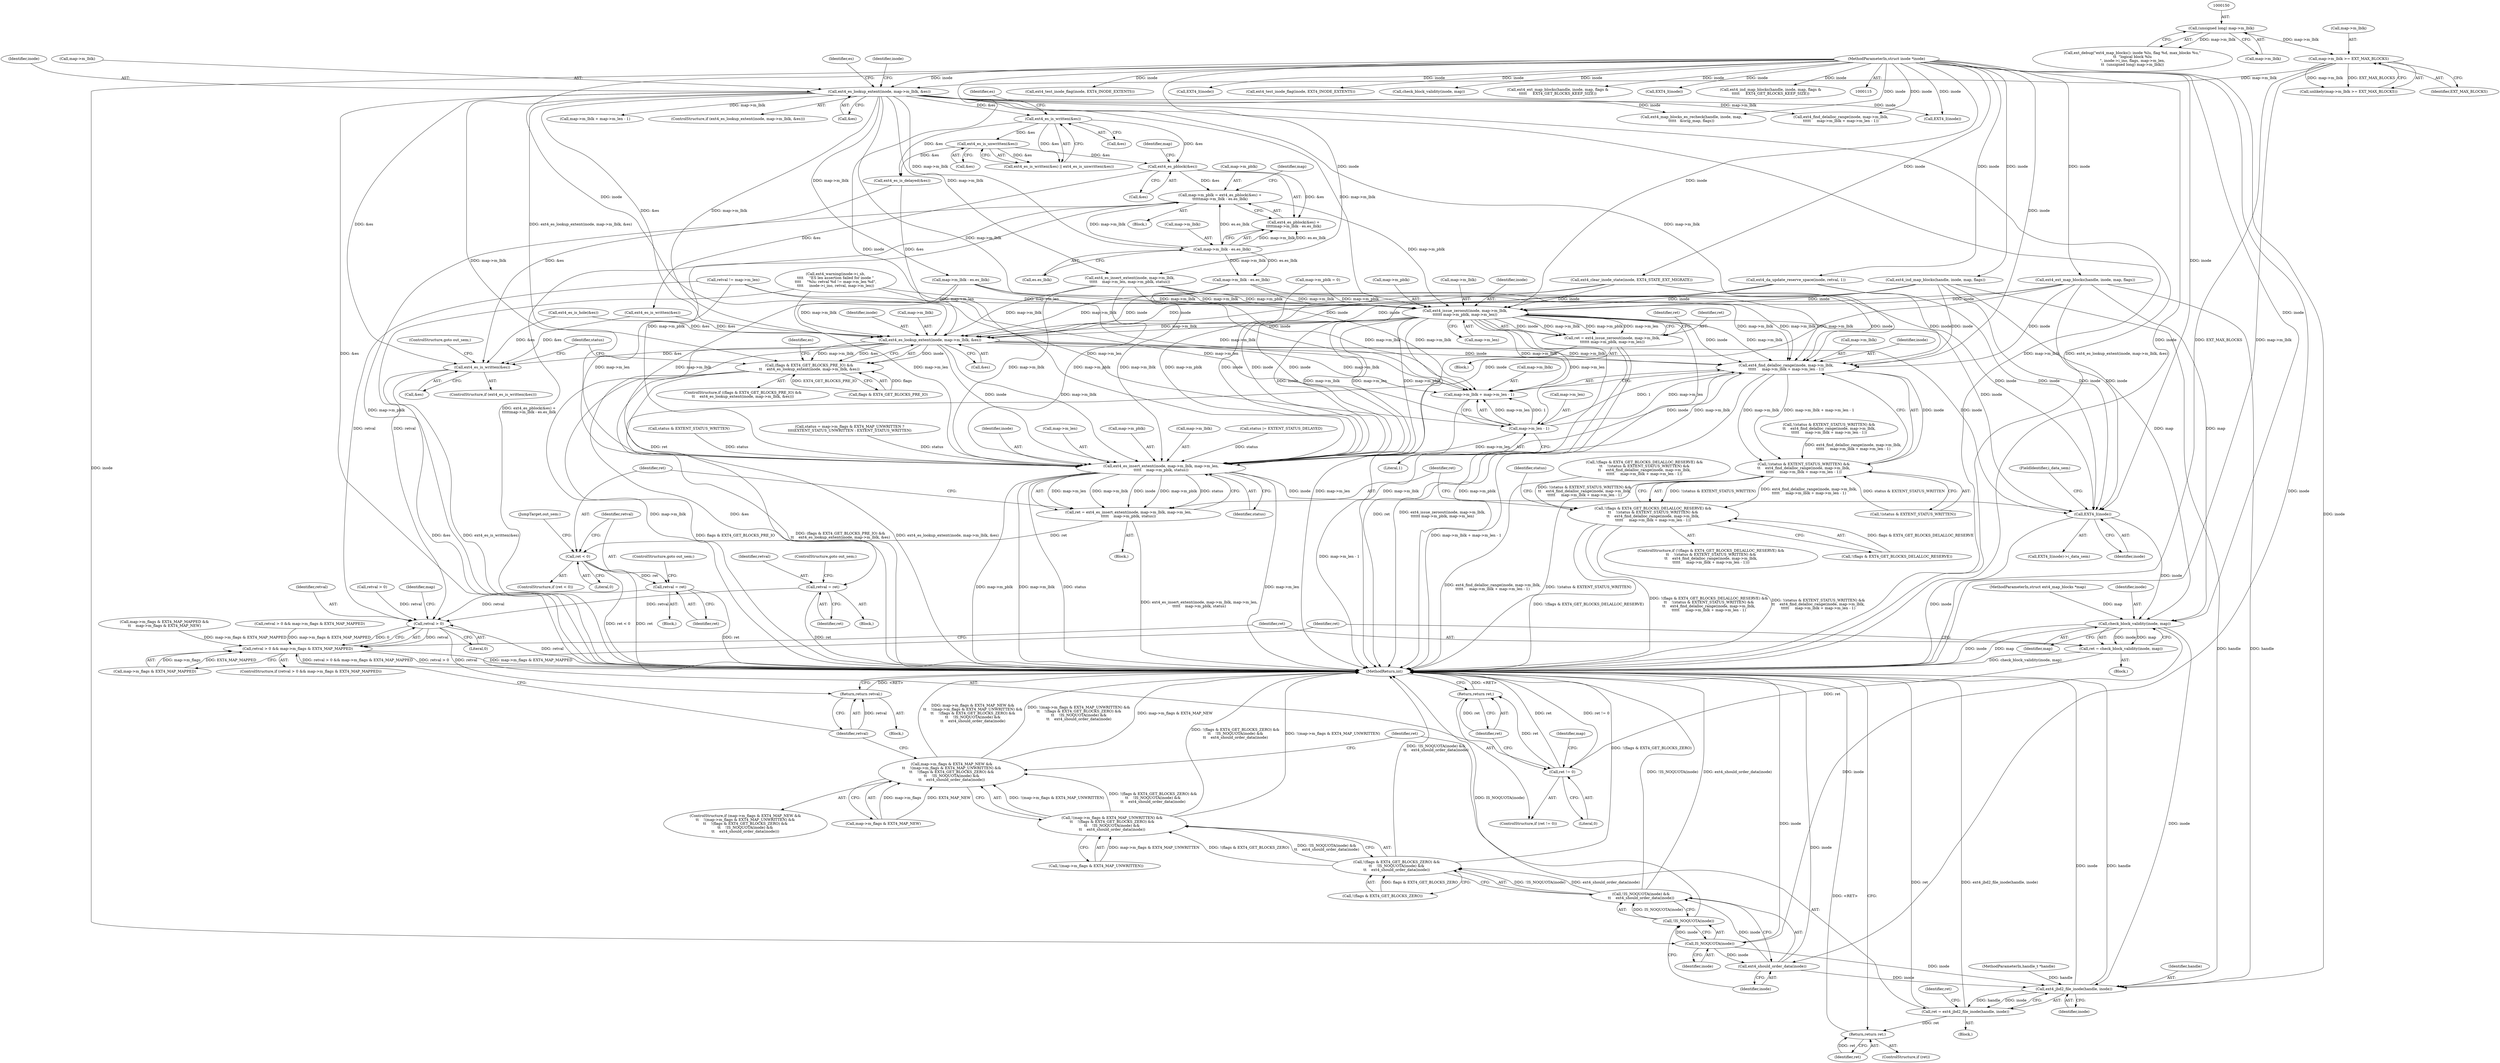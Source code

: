 digraph "0_linux_06bd3c36a733ac27962fea7d6f47168841376824@integer" {
"1000194" [label="(Call,map->m_pblk = ext4_es_pblock(&es) +\n\t\t\t\t\tmap->m_lblk - es.es_lblk)"];
"1000199" [label="(Call,ext4_es_pblock(&es))"];
"1000187" [label="(Call,ext4_es_is_written(&es))"];
"1000177" [label="(Call,ext4_es_lookup_extent(inode, map->m_lblk, &es))"];
"1000117" [label="(MethodParameterIn,struct inode *inode)"];
"1000168" [label="(Call,map->m_lblk >= EXT_MAX_BLOCKS)"];
"1000149" [label="(Call,(unsigned long) map->m_lblk)"];
"1000190" [label="(Call,ext4_es_is_unwritten(&es))"];
"1000202" [label="(Call,map->m_lblk - es.es_lblk)"];
"1000584" [label="(Call,ext4_issue_zeroout(inode, map->m_lblk,\n\t\t\t\t\t\t map->m_pblk, map->m_len))"];
"1000582" [label="(Call,ret = ext4_issue_zeroout(inode, map->m_lblk,\n\t\t\t\t\t\t map->m_pblk, map->m_len))"];
"1000598" [label="(Call,retval = ret)"];
"1000690" [label="(Call,retval > 0)"];
"1000689" [label="(Call,retval > 0 && map->m_flags & EXT4_MAP_MAPPED)"];
"1000745" [label="(Return,return retval;)"];
"1000607" [label="(Call,ext4_es_lookup_extent(inode, map->m_lblk, &es))"];
"1000603" [label="(Call,(flags & EXT4_GET_BLOCKS_PRE_IO) &&\n\t\t    ext4_es_lookup_extent(inode, map->m_lblk, &es))"];
"1000616" [label="(Call,ext4_es_is_written(&es))"];
"1000641" [label="(Call,ext4_find_delalloc_range(inode, map->m_lblk,\n\t\t\t\t\t     map->m_lblk + map->m_len - 1))"];
"1000636" [label="(Call,!(status & EXTENT_STATUS_WRITTEN) &&\n\t\t    ext4_find_delalloc_range(inode, map->m_lblk,\n\t\t\t\t\t     map->m_lblk + map->m_len - 1))"];
"1000631" [label="(Call,!(flags & EXT4_GET_BLOCKS_DELALLOC_RESERVE) &&\n\t\t    !(status & EXTENT_STATUS_WRITTEN) &&\n\t\t    ext4_find_delalloc_range(inode, map->m_lblk,\n\t\t\t\t\t     map->m_lblk + map->m_len - 1))"];
"1000660" [label="(Call,ext4_es_insert_extent(inode, map->m_lblk, map->m_len,\n\t\t\t\t\t    map->m_pblk, status))"];
"1000658" [label="(Call,ret = ext4_es_insert_extent(inode, map->m_lblk, map->m_len,\n\t\t\t\t\t    map->m_pblk, status))"];
"1000673" [label="(Call,ret < 0)"];
"1000677" [label="(Call,retval = ret)"];
"1000685" [label="(Call,EXT4_I(inode))"];
"1000701" [label="(Call,check_block_validity(inode, map))"];
"1000699" [label="(Call,ret = check_block_validity(inode, map))"];
"1000705" [label="(Call,ret != 0)"];
"1000708" [label="(Return,return ret;)"];
"1000731" [label="(Call,IS_NOQUOTA(inode))"];
"1000730" [label="(Call,!IS_NOQUOTA(inode))"];
"1000729" [label="(Call,!IS_NOQUOTA(inode) &&\n\t\t    ext4_should_order_data(inode))"];
"1000724" [label="(Call,!(flags & EXT4_GET_BLOCKS_ZERO) &&\n\t\t    !IS_NOQUOTA(inode) &&\n\t\t    ext4_should_order_data(inode))"];
"1000717" [label="(Call,!(map->m_flags & EXT4_MAP_UNWRITTEN) &&\n\t\t    !(flags & EXT4_GET_BLOCKS_ZERO) &&\n\t\t    !IS_NOQUOTA(inode) &&\n\t\t    ext4_should_order_data(inode))"];
"1000711" [label="(Call,map->m_flags & EXT4_MAP_NEW &&\n\t\t    !(map->m_flags & EXT4_MAP_UNWRITTEN) &&\n\t\t    !(flags & EXT4_GET_BLOCKS_ZERO) &&\n\t\t    !IS_NOQUOTA(inode) &&\n\t\t    ext4_should_order_data(inode))"];
"1000733" [label="(Call,ext4_should_order_data(inode))"];
"1000738" [label="(Call,ext4_jbd2_file_inode(handle, inode))"];
"1000736" [label="(Call,ret = ext4_jbd2_file_inode(handle, inode))"];
"1000743" [label="(Return,return ret;)"];
"1000646" [label="(Call,map->m_lblk + map->m_len - 1)"];
"1000650" [label="(Call,map->m_len - 1)"];
"1000204" [label="(Identifier,map)"];
"1000177" [label="(Call,ext4_es_lookup_extent(inode, map->m_lblk, &es))"];
"1000660" [label="(Call,ext4_es_insert_extent(inode, map->m_lblk, map->m_len,\n\t\t\t\t\t    map->m_pblk, status))"];
"1000491" [label="(Call,ext4_test_inode_flag(inode, EXT4_INODE_EXTENTS))"];
"1000668" [label="(Call,map->m_pblk)"];
"1000651" [label="(Call,map->m_len)"];
"1000597" [label="(Block,)"];
"1000600" [label="(Identifier,ret)"];
"1000745" [label="(Return,return retval;)"];
"1000463" [label="(Call,retval > 0 && map->m_flags & EXT4_MAP_MAPPED)"];
"1000118" [label="(MethodParameterIn,struct ext4_map_blocks *map)"];
"1000706" [label="(Identifier,ret)"];
"1000744" [label="(Identifier,ret)"];
"1000203" [label="(Call,map->m_lblk)"];
"1000406" [label="(Call,ext4_es_insert_extent(inode, map->m_lblk,\n\t\t\t\t\t    map->m_len, map->m_pblk, status))"];
"1000685" [label="(Call,EXT4_I(inode))"];
"1000693" [label="(Call,map->m_flags & EXT4_MAP_MAPPED)"];
"1000642" [label="(Identifier,inode)"];
"1000731" [label="(Call,IS_NOQUOTA(inode))"];
"1000630" [label="(ControlStructure,if (!(flags & EXT4_GET_BLOCKS_DELALLOC_RESERVE) &&\n\t\t    !(status & EXTENT_STATUS_WRITTEN) &&\n\t\t    ext4_find_delalloc_range(inode, map->m_lblk,\n\t\t\t\t\t     map->m_lblk + map->m_len - 1)))"];
"1000187" [label="(Call,ext4_es_is_written(&es))"];
"1000738" [label="(Call,ext4_jbd2_file_inode(handle, inode))"];
"1000604" [label="(Call,flags & EXT4_GET_BLOCKS_PRE_IO)"];
"1000704" [label="(ControlStructure,if (ret != 0))"];
"1000609" [label="(Call,map->m_lblk)"];
"1000689" [label="(Call,retval > 0 && map->m_flags & EXT4_MAP_MAPPED)"];
"1000615" [label="(ControlStructure,if (ext4_es_is_written(&es)))"];
"1000690" [label="(Call,retval > 0)"];
"1000739" [label="(Identifier,handle)"];
"1000710" [label="(ControlStructure,if (map->m_flags & EXT4_MAP_NEW &&\n\t\t    !(map->m_flags & EXT4_MAP_UNWRITTEN) &&\n\t\t    !(flags & EXT4_GET_BLOCKS_ZERO) &&\n\t\t    !IS_NOQUOTA(inode) &&\n\t\t    ext4_should_order_data(inode)))"];
"1000428" [label="(Call,EXT4_I(inode))"];
"1000675" [label="(Literal,0)"];
"1000676" [label="(Block,)"];
"1000747" [label="(MethodReturn,int)"];
"1000736" [label="(Call,ret = ext4_jbd2_file_inode(handle, inode))"];
"1000497" [label="(Call,ext4_ext_map_blocks(handle, inode, map, flags))"];
"1000691" [label="(Identifier,retval)"];
"1000225" [label="(Call,map->m_lblk - es.es_lblk)"];
"1000612" [label="(Call,&es)"];
"1000188" [label="(Call,&es)"];
"1000172" [label="(Identifier,EXT_MAX_BLOCKS)"];
"1000506" [label="(Call,ext4_ind_map_blocks(handle, inode, map, flags))"];
"1000179" [label="(Call,map->m_lblk)"];
"1000743" [label="(Return,return ret;)"];
"1000199" [label="(Call,ext4_es_pblock(&es))"];
"1000662" [label="(Call,map->m_lblk)"];
"1000700" [label="(Identifier,ret)"];
"1000570" [label="(Call,map->m_flags & EXT4_MAP_MAPPED &&\n\t\t    map->m_flags & EXT4_MAP_NEW)"];
"1000116" [label="(MethodParameterIn,handle_t *handle)"];
"1000258" [label="(Call,map->m_pblk = 0)"];
"1000596" [label="(Identifier,ret)"];
"1000299" [label="(Call,ext4_map_blocks_es_recheck(handle, inode, map,\n\t\t\t\t\t   &orig_map, flags))"];
"1000679" [label="(Identifier,ret)"];
"1000681" [label="(JumpTarget,out_sem:)"];
"1000194" [label="(Call,map->m_pblk = ext4_es_pblock(&es) +\n\t\t\t\t\tmap->m_lblk - es.es_lblk)"];
"1000732" [label="(Identifier,inode)"];
"1000734" [label="(Identifier,inode)"];
"1000541" [label="(Block,)"];
"1000740" [label="(Identifier,inode)"];
"1000678" [label="(Identifier,retval)"];
"1000671" [label="(Identifier,status)"];
"1000592" [label="(Call,map->m_len)"];
"1000168" [label="(Call,map->m_lblk >= EXT_MAX_BLOCKS)"];
"1000632" [label="(Call,!(flags & EXT4_GET_BLOCKS_DELALLOC_RESERVE))"];
"1000198" [label="(Call,ext4_es_pblock(&es) +\n\t\t\t\t\tmap->m_lblk - es.es_lblk)"];
"1000140" [label="(Call,ext_debug(\"ext4_map_blocks(): inode %lu, flag %d, max_blocks %u,\"\n\t\t  \"logical block %lu\n\", inode->i_ino, flags, map->m_len,\n\t\t  (unsigned long) map->m_lblk))"];
"1000191" [label="(Call,&es)"];
"1000677" [label="(Call,retval = ret)"];
"1000120" [label="(Block,)"];
"1000699" [label="(Call,ret = check_block_validity(inode, map))"];
"1000392" [label="(Call,map->m_lblk + map->m_len - 1)"];
"1000659" [label="(Identifier,ret)"];
"1000672" [label="(ControlStructure,if (ret < 0))"];
"1000117" [label="(MethodParameterIn,struct inode *inode)"];
"1000189" [label="(Identifier,es)"];
"1000692" [label="(Literal,0)"];
"1000382" [label="(Call,!(status & EXTENT_STATUS_WRITTEN) &&\n\t\t    ext4_find_delalloc_range(inode, map->m_lblk,\n\t\t\t\t\t     map->m_lblk + map->m_len - 1))"];
"1000387" [label="(Call,ext4_find_delalloc_range(inode, map->m_lblk,\n\t\t\t\t\t     map->m_lblk + map->m_len - 1))"];
"1000741" [label="(ControlStructure,if (ret))"];
"1000733" [label="(Call,ext4_should_order_data(inode))"];
"1000742" [label="(Identifier,ret)"];
"1000656" [label="(Identifier,status)"];
"1000586" [label="(Call,map->m_lblk)"];
"1000643" [label="(Call,map->m_lblk)"];
"1000582" [label="(Call,ret = ext4_issue_zeroout(inode, map->m_lblk,\n\t\t\t\t\t\t map->m_pblk, map->m_len))"];
"1000655" [label="(Call,status |= EXTENT_STATUS_DELAYED)"];
"1000151" [label="(Call,map->m_lblk)"];
"1000169" [label="(Call,map->m_lblk)"];
"1000705" [label="(Call,ret != 0)"];
"1000737" [label="(Identifier,ret)"];
"1000190" [label="(Call,ext4_es_is_unwritten(&es))"];
"1000718" [label="(Call,!(map->m_flags & EXT4_MAP_UNWRITTEN))"];
"1000254" [label="(Call,ext4_es_is_hole(&es))"];
"1000636" [label="(Call,!(status & EXTENT_STATUS_WRITTEN) &&\n\t\t    ext4_find_delalloc_range(inode, map->m_lblk,\n\t\t\t\t\t     map->m_lblk + map->m_len - 1))"];
"1000709" [label="(Identifier,ret)"];
"1000585" [label="(Identifier,inode)"];
"1000641" [label="(Call,ext4_find_delalloc_range(inode, map->m_lblk,\n\t\t\t\t\t     map->m_lblk + map->m_len - 1))"];
"1000200" [label="(Call,&es)"];
"1000186" [label="(Call,ext4_es_is_written(&es) || ext4_es_is_unwritten(&es))"];
"1000195" [label="(Call,map->m_pblk)"];
"1000730" [label="(Call,!IS_NOQUOTA(inode))"];
"1000314" [label="(Call,ext4_test_inode_flag(inode, EXT4_INODE_EXTENTS))"];
"1000583" [label="(Identifier,ret)"];
"1000711" [label="(Call,map->m_flags & EXT4_MAP_NEW &&\n\t\t    !(map->m_flags & EXT4_MAP_UNWRITTEN) &&\n\t\t    !(flags & EXT4_GET_BLOCKS_ZERO) &&\n\t\t    !IS_NOQUOTA(inode) &&\n\t\t    ext4_should_order_data(inode))"];
"1000638" [label="(Call,status & EXTENT_STATUS_WRITTEN)"];
"1000695" [label="(Identifier,map)"];
"1000746" [label="(Identifier,retval)"];
"1000377" [label="(Call,!(flags & EXT4_GET_BLOCKS_DELALLOC_RESERVE) &&\n\t\t    !(status & EXTENT_STATUS_WRITTEN) &&\n\t\t    ext4_find_delalloc_range(inode, map->m_lblk,\n\t\t\t\t\t     map->m_lblk + map->m_len - 1))"];
"1000647" [label="(Call,map->m_lblk)"];
"1000269" [label="(Call,map->m_lblk - es.es_lblk)"];
"1000211" [label="(Identifier,map)"];
"1000620" [label="(Call,status = map->m_flags & EXT4_MAP_UNWRITTEN ?\n\t\t\t\tEXTENT_STATUS_UNWRITTEN : EXTENT_STATUS_WRITTEN)"];
"1000687" [label="(FieldIdentifier,i_data_sem)"];
"1000176" [label="(ControlStructure,if (ext4_es_lookup_extent(inode, map->m_lblk, &es)))"];
"1000658" [label="(Call,ret = ext4_es_insert_extent(inode, map->m_lblk, map->m_len,\n\t\t\t\t\t    map->m_pblk, status))"];
"1000650" [label="(Call,map->m_len - 1)"];
"1000619" [label="(ControlStructure,goto out_sem;)"];
"1000522" [label="(Call,ext4_clear_inode_state(inode, EXT4_STATE_EXT_MIGRATE))"];
"1000654" [label="(Literal,1)"];
"1000607" [label="(Call,ext4_es_lookup_extent(inode, map->m_lblk, &es))"];
"1000149" [label="(Call,(unsigned long) map->m_lblk)"];
"1000538" [label="(Call,retval > 0)"];
"1000661" [label="(Identifier,inode)"];
"1000445" [label="(Call,check_block_validity(inode, map))"];
"1000545" [label="(Call,retval != map->m_len)"];
"1000665" [label="(Call,map->m_len)"];
"1000617" [label="(Call,&es)"];
"1000725" [label="(Call,!(flags & EXT4_GET_BLOCKS_ZERO))"];
"1000602" [label="(ControlStructure,if ((flags & EXT4_GET_BLOCKS_PRE_IO) &&\n\t\t    ext4_es_lookup_extent(inode, map->m_lblk, &es)))"];
"1000193" [label="(Block,)"];
"1000729" [label="(Call,!IS_NOQUOTA(inode) &&\n\t\t    ext4_should_order_data(inode))"];
"1000684" [label="(Call,EXT4_I(inode)->i_data_sem)"];
"1000320" [label="(Call,ext4_ext_map_blocks(handle, inode, map, flags &\n\t\t\t\t\t     EXT4_GET_BLOCKS_KEEP_SIZE))"];
"1000603" [label="(Call,(flags & EXT4_GET_BLOCKS_PRE_IO) &&\n\t\t    ext4_es_lookup_extent(inode, map->m_lblk, &es))"];
"1000192" [label="(Identifier,es)"];
"1000646" [label="(Call,map->m_lblk + map->m_len - 1)"];
"1000598" [label="(Call,retval = ret)"];
"1000599" [label="(Identifier,retval)"];
"1000703" [label="(Identifier,map)"];
"1000589" [label="(Call,map->m_pblk)"];
"1000584" [label="(Call,ext4_issue_zeroout(inode, map->m_lblk,\n\t\t\t\t\t\t map->m_pblk, map->m_len))"];
"1000608" [label="(Identifier,inode)"];
"1000724" [label="(Call,!(flags & EXT4_GET_BLOCKS_ZERO) &&\n\t\t    !IS_NOQUOTA(inode) &&\n\t\t    ext4_should_order_data(inode))"];
"1000581" [label="(Block,)"];
"1000714" [label="(Identifier,map)"];
"1000708" [label="(Return,return ret;)"];
"1000712" [label="(Call,map->m_flags & EXT4_MAP_NEW)"];
"1000182" [label="(Call,&es)"];
"1000686" [label="(Identifier,inode)"];
"1000251" [label="(Call,ext4_es_is_delayed(&es))"];
"1000707" [label="(Literal,0)"];
"1000214" [label="(Call,ext4_es_is_written(&es))"];
"1000311" [label="(Identifier,inode)"];
"1000618" [label="(Identifier,es)"];
"1000178" [label="(Identifier,inode)"];
"1000601" [label="(ControlStructure,goto out_sem;)"];
"1000680" [label="(ControlStructure,goto out_sem;)"];
"1000735" [label="(Block,)"];
"1000487" [label="(Call,EXT4_I(inode))"];
"1000621" [label="(Identifier,status)"];
"1000674" [label="(Identifier,ret)"];
"1000717" [label="(Call,!(map->m_flags & EXT4_MAP_UNWRITTEN) &&\n\t\t    !(flags & EXT4_GET_BLOCKS_ZERO) &&\n\t\t    !IS_NOQUOTA(inode) &&\n\t\t    ext4_should_order_data(inode))"];
"1000616" [label="(Call,ext4_es_is_written(&es))"];
"1000206" [label="(Call,es.es_lblk)"];
"1000331" [label="(Call,ext4_ind_map_blocks(handle, inode, map, flags &\n\t\t\t\t\t     EXT4_GET_BLOCKS_KEEP_SIZE))"];
"1000551" [label="(Call,ext4_warning(inode->i_sb,\n\t\t\t\t     \"ES len assertion failed for inode \"\n\t\t\t\t     \"%lu: retval %d != map->m_len %d\",\n\t\t\t\t     inode->i_ino, retval, map->m_len))"];
"1000698" [label="(Block,)"];
"1000701" [label="(Call,check_block_validity(inode, map))"];
"1000631" [label="(Call,!(flags & EXT4_GET_BLOCKS_DELALLOC_RESERVE) &&\n\t\t    !(status & EXTENT_STATUS_WRITTEN) &&\n\t\t    ext4_find_delalloc_range(inode, map->m_lblk,\n\t\t\t\t\t     map->m_lblk + map->m_len - 1))"];
"1000702" [label="(Identifier,inode)"];
"1000673" [label="(Call,ret < 0)"];
"1000688" [label="(ControlStructure,if (retval > 0 && map->m_flags & EXT4_MAP_MAPPED))"];
"1000202" [label="(Call,map->m_lblk - es.es_lblk)"];
"1000637" [label="(Call,!(status & EXTENT_STATUS_WRITTEN))"];
"1000167" [label="(Call,unlikely(map->m_lblk >= EXT_MAX_BLOCKS))"];
"1000310" [label="(Call,EXT4_I(inode))"];
"1000533" [label="(Call,ext4_da_update_reserve_space(inode, retval, 1))"];
"1000194" -> "1000193"  [label="AST: "];
"1000194" -> "1000198"  [label="CFG: "];
"1000195" -> "1000194"  [label="AST: "];
"1000198" -> "1000194"  [label="AST: "];
"1000211" -> "1000194"  [label="CFG: "];
"1000194" -> "1000747"  [label="DDG: map->m_pblk"];
"1000194" -> "1000747"  [label="DDG: ext4_es_pblock(&es) +\n\t\t\t\t\tmap->m_lblk - es.es_lblk"];
"1000199" -> "1000194"  [label="DDG: &es"];
"1000202" -> "1000194"  [label="DDG: map->m_lblk"];
"1000202" -> "1000194"  [label="DDG: es.es_lblk"];
"1000194" -> "1000584"  [label="DDG: map->m_pblk"];
"1000194" -> "1000660"  [label="DDG: map->m_pblk"];
"1000199" -> "1000198"  [label="AST: "];
"1000199" -> "1000200"  [label="CFG: "];
"1000200" -> "1000199"  [label="AST: "];
"1000204" -> "1000199"  [label="CFG: "];
"1000199" -> "1000198"  [label="DDG: &es"];
"1000187" -> "1000199"  [label="DDG: &es"];
"1000190" -> "1000199"  [label="DDG: &es"];
"1000199" -> "1000214"  [label="DDG: &es"];
"1000187" -> "1000186"  [label="AST: "];
"1000187" -> "1000188"  [label="CFG: "];
"1000188" -> "1000187"  [label="AST: "];
"1000192" -> "1000187"  [label="CFG: "];
"1000186" -> "1000187"  [label="CFG: "];
"1000187" -> "1000186"  [label="DDG: &es"];
"1000177" -> "1000187"  [label="DDG: &es"];
"1000187" -> "1000190"  [label="DDG: &es"];
"1000187" -> "1000251"  [label="DDG: &es"];
"1000177" -> "1000176"  [label="AST: "];
"1000177" -> "1000182"  [label="CFG: "];
"1000178" -> "1000177"  [label="AST: "];
"1000179" -> "1000177"  [label="AST: "];
"1000182" -> "1000177"  [label="AST: "];
"1000189" -> "1000177"  [label="CFG: "];
"1000311" -> "1000177"  [label="CFG: "];
"1000177" -> "1000747"  [label="DDG: &es"];
"1000177" -> "1000747"  [label="DDG: map->m_lblk"];
"1000177" -> "1000747"  [label="DDG: ext4_es_lookup_extent(inode, map->m_lblk, &es)"];
"1000117" -> "1000177"  [label="DDG: inode"];
"1000168" -> "1000177"  [label="DDG: map->m_lblk"];
"1000177" -> "1000202"  [label="DDG: map->m_lblk"];
"1000177" -> "1000269"  [label="DDG: map->m_lblk"];
"1000177" -> "1000299"  [label="DDG: inode"];
"1000177" -> "1000310"  [label="DDG: inode"];
"1000177" -> "1000387"  [label="DDG: map->m_lblk"];
"1000177" -> "1000392"  [label="DDG: map->m_lblk"];
"1000177" -> "1000406"  [label="DDG: map->m_lblk"];
"1000177" -> "1000584"  [label="DDG: map->m_lblk"];
"1000177" -> "1000603"  [label="DDG: ext4_es_lookup_extent(inode, map->m_lblk, &es)"];
"1000177" -> "1000607"  [label="DDG: map->m_lblk"];
"1000177" -> "1000607"  [label="DDG: &es"];
"1000177" -> "1000616"  [label="DDG: &es"];
"1000177" -> "1000641"  [label="DDG: map->m_lblk"];
"1000177" -> "1000646"  [label="DDG: map->m_lblk"];
"1000177" -> "1000660"  [label="DDG: map->m_lblk"];
"1000117" -> "1000115"  [label="AST: "];
"1000117" -> "1000747"  [label="DDG: inode"];
"1000117" -> "1000299"  [label="DDG: inode"];
"1000117" -> "1000310"  [label="DDG: inode"];
"1000117" -> "1000314"  [label="DDG: inode"];
"1000117" -> "1000320"  [label="DDG: inode"];
"1000117" -> "1000331"  [label="DDG: inode"];
"1000117" -> "1000387"  [label="DDG: inode"];
"1000117" -> "1000406"  [label="DDG: inode"];
"1000117" -> "1000428"  [label="DDG: inode"];
"1000117" -> "1000445"  [label="DDG: inode"];
"1000117" -> "1000487"  [label="DDG: inode"];
"1000117" -> "1000491"  [label="DDG: inode"];
"1000117" -> "1000497"  [label="DDG: inode"];
"1000117" -> "1000506"  [label="DDG: inode"];
"1000117" -> "1000522"  [label="DDG: inode"];
"1000117" -> "1000533"  [label="DDG: inode"];
"1000117" -> "1000584"  [label="DDG: inode"];
"1000117" -> "1000607"  [label="DDG: inode"];
"1000117" -> "1000641"  [label="DDG: inode"];
"1000117" -> "1000660"  [label="DDG: inode"];
"1000117" -> "1000685"  [label="DDG: inode"];
"1000117" -> "1000701"  [label="DDG: inode"];
"1000117" -> "1000731"  [label="DDG: inode"];
"1000117" -> "1000733"  [label="DDG: inode"];
"1000117" -> "1000738"  [label="DDG: inode"];
"1000168" -> "1000167"  [label="AST: "];
"1000168" -> "1000172"  [label="CFG: "];
"1000169" -> "1000168"  [label="AST: "];
"1000172" -> "1000168"  [label="AST: "];
"1000167" -> "1000168"  [label="CFG: "];
"1000168" -> "1000747"  [label="DDG: EXT_MAX_BLOCKS"];
"1000168" -> "1000747"  [label="DDG: map->m_lblk"];
"1000168" -> "1000167"  [label="DDG: map->m_lblk"];
"1000168" -> "1000167"  [label="DDG: EXT_MAX_BLOCKS"];
"1000149" -> "1000168"  [label="DDG: map->m_lblk"];
"1000149" -> "1000140"  [label="AST: "];
"1000149" -> "1000151"  [label="CFG: "];
"1000150" -> "1000149"  [label="AST: "];
"1000151" -> "1000149"  [label="AST: "];
"1000140" -> "1000149"  [label="CFG: "];
"1000149" -> "1000140"  [label="DDG: map->m_lblk"];
"1000190" -> "1000186"  [label="AST: "];
"1000190" -> "1000191"  [label="CFG: "];
"1000191" -> "1000190"  [label="AST: "];
"1000186" -> "1000190"  [label="CFG: "];
"1000190" -> "1000186"  [label="DDG: &es"];
"1000190" -> "1000251"  [label="DDG: &es"];
"1000202" -> "1000198"  [label="AST: "];
"1000202" -> "1000206"  [label="CFG: "];
"1000203" -> "1000202"  [label="AST: "];
"1000206" -> "1000202"  [label="AST: "];
"1000198" -> "1000202"  [label="CFG: "];
"1000202" -> "1000198"  [label="DDG: map->m_lblk"];
"1000202" -> "1000198"  [label="DDG: es.es_lblk"];
"1000202" -> "1000225"  [label="DDG: map->m_lblk"];
"1000202" -> "1000225"  [label="DDG: es.es_lblk"];
"1000584" -> "1000582"  [label="AST: "];
"1000584" -> "1000592"  [label="CFG: "];
"1000585" -> "1000584"  [label="AST: "];
"1000586" -> "1000584"  [label="AST: "];
"1000589" -> "1000584"  [label="AST: "];
"1000592" -> "1000584"  [label="AST: "];
"1000582" -> "1000584"  [label="CFG: "];
"1000584" -> "1000747"  [label="DDG: map->m_pblk"];
"1000584" -> "1000747"  [label="DDG: map->m_len"];
"1000584" -> "1000747"  [label="DDG: map->m_lblk"];
"1000584" -> "1000582"  [label="DDG: inode"];
"1000584" -> "1000582"  [label="DDG: map->m_lblk"];
"1000584" -> "1000582"  [label="DDG: map->m_pblk"];
"1000584" -> "1000582"  [label="DDG: map->m_len"];
"1000497" -> "1000584"  [label="DDG: inode"];
"1000533" -> "1000584"  [label="DDG: inode"];
"1000522" -> "1000584"  [label="DDG: inode"];
"1000506" -> "1000584"  [label="DDG: inode"];
"1000225" -> "1000584"  [label="DDG: map->m_lblk"];
"1000406" -> "1000584"  [label="DDG: map->m_lblk"];
"1000406" -> "1000584"  [label="DDG: map->m_pblk"];
"1000269" -> "1000584"  [label="DDG: map->m_lblk"];
"1000258" -> "1000584"  [label="DDG: map->m_pblk"];
"1000551" -> "1000584"  [label="DDG: map->m_len"];
"1000545" -> "1000584"  [label="DDG: map->m_len"];
"1000584" -> "1000607"  [label="DDG: inode"];
"1000584" -> "1000607"  [label="DDG: map->m_lblk"];
"1000584" -> "1000641"  [label="DDG: inode"];
"1000584" -> "1000641"  [label="DDG: map->m_lblk"];
"1000584" -> "1000646"  [label="DDG: map->m_lblk"];
"1000584" -> "1000650"  [label="DDG: map->m_len"];
"1000584" -> "1000660"  [label="DDG: inode"];
"1000584" -> "1000660"  [label="DDG: map->m_lblk"];
"1000584" -> "1000660"  [label="DDG: map->m_len"];
"1000584" -> "1000660"  [label="DDG: map->m_pblk"];
"1000584" -> "1000685"  [label="DDG: inode"];
"1000582" -> "1000581"  [label="AST: "];
"1000583" -> "1000582"  [label="AST: "];
"1000596" -> "1000582"  [label="CFG: "];
"1000582" -> "1000747"  [label="DDG: ret"];
"1000582" -> "1000747"  [label="DDG: ext4_issue_zeroout(inode, map->m_lblk,\n\t\t\t\t\t\t map->m_pblk, map->m_len)"];
"1000582" -> "1000598"  [label="DDG: ret"];
"1000598" -> "1000597"  [label="AST: "];
"1000598" -> "1000600"  [label="CFG: "];
"1000599" -> "1000598"  [label="AST: "];
"1000600" -> "1000598"  [label="AST: "];
"1000601" -> "1000598"  [label="CFG: "];
"1000598" -> "1000747"  [label="DDG: ret"];
"1000598" -> "1000690"  [label="DDG: retval"];
"1000690" -> "1000689"  [label="AST: "];
"1000690" -> "1000692"  [label="CFG: "];
"1000691" -> "1000690"  [label="AST: "];
"1000692" -> "1000690"  [label="AST: "];
"1000695" -> "1000690"  [label="CFG: "];
"1000689" -> "1000690"  [label="CFG: "];
"1000690" -> "1000747"  [label="DDG: retval"];
"1000690" -> "1000689"  [label="DDG: retval"];
"1000690" -> "1000689"  [label="DDG: 0"];
"1000677" -> "1000690"  [label="DDG: retval"];
"1000545" -> "1000690"  [label="DDG: retval"];
"1000551" -> "1000690"  [label="DDG: retval"];
"1000538" -> "1000690"  [label="DDG: retval"];
"1000690" -> "1000745"  [label="DDG: retval"];
"1000689" -> "1000688"  [label="AST: "];
"1000689" -> "1000693"  [label="CFG: "];
"1000693" -> "1000689"  [label="AST: "];
"1000700" -> "1000689"  [label="CFG: "];
"1000746" -> "1000689"  [label="CFG: "];
"1000689" -> "1000747"  [label="DDG: map->m_flags & EXT4_MAP_MAPPED"];
"1000689" -> "1000747"  [label="DDG: retval > 0 && map->m_flags & EXT4_MAP_MAPPED"];
"1000689" -> "1000747"  [label="DDG: retval > 0"];
"1000693" -> "1000689"  [label="DDG: map->m_flags"];
"1000693" -> "1000689"  [label="DDG: EXT4_MAP_MAPPED"];
"1000570" -> "1000689"  [label="DDG: map->m_flags & EXT4_MAP_MAPPED"];
"1000463" -> "1000689"  [label="DDG: map->m_flags & EXT4_MAP_MAPPED"];
"1000745" -> "1000120"  [label="AST: "];
"1000745" -> "1000746"  [label="CFG: "];
"1000746" -> "1000745"  [label="AST: "];
"1000747" -> "1000745"  [label="CFG: "];
"1000745" -> "1000747"  [label="DDG: <RET>"];
"1000746" -> "1000745"  [label="DDG: retval"];
"1000607" -> "1000603"  [label="AST: "];
"1000607" -> "1000612"  [label="CFG: "];
"1000608" -> "1000607"  [label="AST: "];
"1000609" -> "1000607"  [label="AST: "];
"1000612" -> "1000607"  [label="AST: "];
"1000603" -> "1000607"  [label="CFG: "];
"1000607" -> "1000747"  [label="DDG: map->m_lblk"];
"1000607" -> "1000747"  [label="DDG: &es"];
"1000607" -> "1000603"  [label="DDG: inode"];
"1000607" -> "1000603"  [label="DDG: map->m_lblk"];
"1000607" -> "1000603"  [label="DDG: &es"];
"1000497" -> "1000607"  [label="DDG: inode"];
"1000533" -> "1000607"  [label="DDG: inode"];
"1000522" -> "1000607"  [label="DDG: inode"];
"1000506" -> "1000607"  [label="DDG: inode"];
"1000225" -> "1000607"  [label="DDG: map->m_lblk"];
"1000406" -> "1000607"  [label="DDG: map->m_lblk"];
"1000269" -> "1000607"  [label="DDG: map->m_lblk"];
"1000254" -> "1000607"  [label="DDG: &es"];
"1000251" -> "1000607"  [label="DDG: &es"];
"1000214" -> "1000607"  [label="DDG: &es"];
"1000607" -> "1000616"  [label="DDG: &es"];
"1000607" -> "1000641"  [label="DDG: inode"];
"1000607" -> "1000641"  [label="DDG: map->m_lblk"];
"1000607" -> "1000646"  [label="DDG: map->m_lblk"];
"1000607" -> "1000660"  [label="DDG: inode"];
"1000607" -> "1000660"  [label="DDG: map->m_lblk"];
"1000607" -> "1000685"  [label="DDG: inode"];
"1000603" -> "1000602"  [label="AST: "];
"1000603" -> "1000604"  [label="CFG: "];
"1000604" -> "1000603"  [label="AST: "];
"1000618" -> "1000603"  [label="CFG: "];
"1000621" -> "1000603"  [label="CFG: "];
"1000603" -> "1000747"  [label="DDG: ext4_es_lookup_extent(inode, map->m_lblk, &es)"];
"1000603" -> "1000747"  [label="DDG: flags & EXT4_GET_BLOCKS_PRE_IO"];
"1000603" -> "1000747"  [label="DDG: (flags & EXT4_GET_BLOCKS_PRE_IO) &&\n\t\t    ext4_es_lookup_extent(inode, map->m_lblk, &es)"];
"1000604" -> "1000603"  [label="DDG: flags"];
"1000604" -> "1000603"  [label="DDG: EXT4_GET_BLOCKS_PRE_IO"];
"1000616" -> "1000615"  [label="AST: "];
"1000616" -> "1000617"  [label="CFG: "];
"1000617" -> "1000616"  [label="AST: "];
"1000619" -> "1000616"  [label="CFG: "];
"1000621" -> "1000616"  [label="CFG: "];
"1000616" -> "1000747"  [label="DDG: &es"];
"1000616" -> "1000747"  [label="DDG: ext4_es_is_written(&es)"];
"1000254" -> "1000616"  [label="DDG: &es"];
"1000251" -> "1000616"  [label="DDG: &es"];
"1000214" -> "1000616"  [label="DDG: &es"];
"1000641" -> "1000636"  [label="AST: "];
"1000641" -> "1000646"  [label="CFG: "];
"1000642" -> "1000641"  [label="AST: "];
"1000643" -> "1000641"  [label="AST: "];
"1000646" -> "1000641"  [label="AST: "];
"1000636" -> "1000641"  [label="CFG: "];
"1000641" -> "1000747"  [label="DDG: map->m_lblk + map->m_len - 1"];
"1000641" -> "1000636"  [label="DDG: inode"];
"1000641" -> "1000636"  [label="DDG: map->m_lblk"];
"1000641" -> "1000636"  [label="DDG: map->m_lblk + map->m_len - 1"];
"1000497" -> "1000641"  [label="DDG: inode"];
"1000533" -> "1000641"  [label="DDG: inode"];
"1000522" -> "1000641"  [label="DDG: inode"];
"1000506" -> "1000641"  [label="DDG: inode"];
"1000225" -> "1000641"  [label="DDG: map->m_lblk"];
"1000406" -> "1000641"  [label="DDG: map->m_lblk"];
"1000269" -> "1000641"  [label="DDG: map->m_lblk"];
"1000650" -> "1000641"  [label="DDG: map->m_len"];
"1000650" -> "1000641"  [label="DDG: 1"];
"1000641" -> "1000660"  [label="DDG: inode"];
"1000641" -> "1000660"  [label="DDG: map->m_lblk"];
"1000636" -> "1000631"  [label="AST: "];
"1000636" -> "1000637"  [label="CFG: "];
"1000637" -> "1000636"  [label="AST: "];
"1000631" -> "1000636"  [label="CFG: "];
"1000636" -> "1000747"  [label="DDG: ext4_find_delalloc_range(inode, map->m_lblk,\n\t\t\t\t\t     map->m_lblk + map->m_len - 1)"];
"1000636" -> "1000747"  [label="DDG: !(status & EXTENT_STATUS_WRITTEN)"];
"1000636" -> "1000631"  [label="DDG: !(status & EXTENT_STATUS_WRITTEN)"];
"1000636" -> "1000631"  [label="DDG: ext4_find_delalloc_range(inode, map->m_lblk,\n\t\t\t\t\t     map->m_lblk + map->m_len - 1)"];
"1000637" -> "1000636"  [label="DDG: status & EXTENT_STATUS_WRITTEN"];
"1000382" -> "1000636"  [label="DDG: ext4_find_delalloc_range(inode, map->m_lblk,\n\t\t\t\t\t     map->m_lblk + map->m_len - 1)"];
"1000631" -> "1000630"  [label="AST: "];
"1000631" -> "1000632"  [label="CFG: "];
"1000632" -> "1000631"  [label="AST: "];
"1000656" -> "1000631"  [label="CFG: "];
"1000659" -> "1000631"  [label="CFG: "];
"1000631" -> "1000747"  [label="DDG: !(flags & EXT4_GET_BLOCKS_DELALLOC_RESERVE)"];
"1000631" -> "1000747"  [label="DDG: !(flags & EXT4_GET_BLOCKS_DELALLOC_RESERVE) &&\n\t\t    !(status & EXTENT_STATUS_WRITTEN) &&\n\t\t    ext4_find_delalloc_range(inode, map->m_lblk,\n\t\t\t\t\t     map->m_lblk + map->m_len - 1)"];
"1000631" -> "1000747"  [label="DDG: !(status & EXTENT_STATUS_WRITTEN) &&\n\t\t    ext4_find_delalloc_range(inode, map->m_lblk,\n\t\t\t\t\t     map->m_lblk + map->m_len - 1)"];
"1000632" -> "1000631"  [label="DDG: flags & EXT4_GET_BLOCKS_DELALLOC_RESERVE"];
"1000377" -> "1000631"  [label="DDG: !(status & EXTENT_STATUS_WRITTEN) &&\n\t\t    ext4_find_delalloc_range(inode, map->m_lblk,\n\t\t\t\t\t     map->m_lblk + map->m_len - 1)"];
"1000660" -> "1000658"  [label="AST: "];
"1000660" -> "1000671"  [label="CFG: "];
"1000661" -> "1000660"  [label="AST: "];
"1000662" -> "1000660"  [label="AST: "];
"1000665" -> "1000660"  [label="AST: "];
"1000668" -> "1000660"  [label="AST: "];
"1000671" -> "1000660"  [label="AST: "];
"1000658" -> "1000660"  [label="CFG: "];
"1000660" -> "1000747"  [label="DDG: map->m_pblk"];
"1000660" -> "1000747"  [label="DDG: map->m_lblk"];
"1000660" -> "1000747"  [label="DDG: status"];
"1000660" -> "1000747"  [label="DDG: map->m_len"];
"1000660" -> "1000658"  [label="DDG: map->m_len"];
"1000660" -> "1000658"  [label="DDG: map->m_lblk"];
"1000660" -> "1000658"  [label="DDG: inode"];
"1000660" -> "1000658"  [label="DDG: map->m_pblk"];
"1000660" -> "1000658"  [label="DDG: status"];
"1000497" -> "1000660"  [label="DDG: inode"];
"1000533" -> "1000660"  [label="DDG: inode"];
"1000522" -> "1000660"  [label="DDG: inode"];
"1000506" -> "1000660"  [label="DDG: inode"];
"1000225" -> "1000660"  [label="DDG: map->m_lblk"];
"1000406" -> "1000660"  [label="DDG: map->m_lblk"];
"1000406" -> "1000660"  [label="DDG: map->m_pblk"];
"1000269" -> "1000660"  [label="DDG: map->m_lblk"];
"1000551" -> "1000660"  [label="DDG: map->m_len"];
"1000650" -> "1000660"  [label="DDG: map->m_len"];
"1000545" -> "1000660"  [label="DDG: map->m_len"];
"1000258" -> "1000660"  [label="DDG: map->m_pblk"];
"1000655" -> "1000660"  [label="DDG: status"];
"1000638" -> "1000660"  [label="DDG: status"];
"1000620" -> "1000660"  [label="DDG: status"];
"1000660" -> "1000685"  [label="DDG: inode"];
"1000658" -> "1000541"  [label="AST: "];
"1000659" -> "1000658"  [label="AST: "];
"1000674" -> "1000658"  [label="CFG: "];
"1000658" -> "1000747"  [label="DDG: ext4_es_insert_extent(inode, map->m_lblk, map->m_len,\n\t\t\t\t\t    map->m_pblk, status)"];
"1000658" -> "1000673"  [label="DDG: ret"];
"1000673" -> "1000672"  [label="AST: "];
"1000673" -> "1000675"  [label="CFG: "];
"1000674" -> "1000673"  [label="AST: "];
"1000675" -> "1000673"  [label="AST: "];
"1000678" -> "1000673"  [label="CFG: "];
"1000681" -> "1000673"  [label="CFG: "];
"1000673" -> "1000747"  [label="DDG: ret"];
"1000673" -> "1000747"  [label="DDG: ret < 0"];
"1000673" -> "1000677"  [label="DDG: ret"];
"1000677" -> "1000676"  [label="AST: "];
"1000677" -> "1000679"  [label="CFG: "];
"1000678" -> "1000677"  [label="AST: "];
"1000679" -> "1000677"  [label="AST: "];
"1000680" -> "1000677"  [label="CFG: "];
"1000677" -> "1000747"  [label="DDG: ret"];
"1000685" -> "1000684"  [label="AST: "];
"1000685" -> "1000686"  [label="CFG: "];
"1000686" -> "1000685"  [label="AST: "];
"1000687" -> "1000685"  [label="CFG: "];
"1000685" -> "1000747"  [label="DDG: inode"];
"1000497" -> "1000685"  [label="DDG: inode"];
"1000533" -> "1000685"  [label="DDG: inode"];
"1000522" -> "1000685"  [label="DDG: inode"];
"1000506" -> "1000685"  [label="DDG: inode"];
"1000685" -> "1000701"  [label="DDG: inode"];
"1000701" -> "1000699"  [label="AST: "];
"1000701" -> "1000703"  [label="CFG: "];
"1000702" -> "1000701"  [label="AST: "];
"1000703" -> "1000701"  [label="AST: "];
"1000699" -> "1000701"  [label="CFG: "];
"1000701" -> "1000747"  [label="DDG: inode"];
"1000701" -> "1000747"  [label="DDG: map"];
"1000701" -> "1000699"  [label="DDG: inode"];
"1000701" -> "1000699"  [label="DDG: map"];
"1000506" -> "1000701"  [label="DDG: map"];
"1000497" -> "1000701"  [label="DDG: map"];
"1000118" -> "1000701"  [label="DDG: map"];
"1000701" -> "1000731"  [label="DDG: inode"];
"1000701" -> "1000738"  [label="DDG: inode"];
"1000699" -> "1000698"  [label="AST: "];
"1000700" -> "1000699"  [label="AST: "];
"1000706" -> "1000699"  [label="CFG: "];
"1000699" -> "1000747"  [label="DDG: check_block_validity(inode, map)"];
"1000699" -> "1000705"  [label="DDG: ret"];
"1000705" -> "1000704"  [label="AST: "];
"1000705" -> "1000707"  [label="CFG: "];
"1000706" -> "1000705"  [label="AST: "];
"1000707" -> "1000705"  [label="AST: "];
"1000709" -> "1000705"  [label="CFG: "];
"1000714" -> "1000705"  [label="CFG: "];
"1000705" -> "1000747"  [label="DDG: ret"];
"1000705" -> "1000747"  [label="DDG: ret != 0"];
"1000705" -> "1000708"  [label="DDG: ret"];
"1000708" -> "1000704"  [label="AST: "];
"1000708" -> "1000709"  [label="CFG: "];
"1000709" -> "1000708"  [label="AST: "];
"1000747" -> "1000708"  [label="CFG: "];
"1000708" -> "1000747"  [label="DDG: <RET>"];
"1000709" -> "1000708"  [label="DDG: ret"];
"1000731" -> "1000730"  [label="AST: "];
"1000731" -> "1000732"  [label="CFG: "];
"1000732" -> "1000731"  [label="AST: "];
"1000730" -> "1000731"  [label="CFG: "];
"1000731" -> "1000747"  [label="DDG: inode"];
"1000731" -> "1000730"  [label="DDG: inode"];
"1000731" -> "1000733"  [label="DDG: inode"];
"1000731" -> "1000738"  [label="DDG: inode"];
"1000730" -> "1000729"  [label="AST: "];
"1000734" -> "1000730"  [label="CFG: "];
"1000729" -> "1000730"  [label="CFG: "];
"1000730" -> "1000747"  [label="DDG: IS_NOQUOTA(inode)"];
"1000730" -> "1000729"  [label="DDG: IS_NOQUOTA(inode)"];
"1000729" -> "1000724"  [label="AST: "];
"1000729" -> "1000733"  [label="CFG: "];
"1000733" -> "1000729"  [label="AST: "];
"1000724" -> "1000729"  [label="CFG: "];
"1000729" -> "1000747"  [label="DDG: !IS_NOQUOTA(inode)"];
"1000729" -> "1000747"  [label="DDG: ext4_should_order_data(inode)"];
"1000729" -> "1000724"  [label="DDG: !IS_NOQUOTA(inode)"];
"1000729" -> "1000724"  [label="DDG: ext4_should_order_data(inode)"];
"1000733" -> "1000729"  [label="DDG: inode"];
"1000724" -> "1000717"  [label="AST: "];
"1000724" -> "1000725"  [label="CFG: "];
"1000725" -> "1000724"  [label="AST: "];
"1000717" -> "1000724"  [label="CFG: "];
"1000724" -> "1000747"  [label="DDG: !IS_NOQUOTA(inode) &&\n\t\t    ext4_should_order_data(inode)"];
"1000724" -> "1000747"  [label="DDG: !(flags & EXT4_GET_BLOCKS_ZERO)"];
"1000724" -> "1000717"  [label="DDG: !(flags & EXT4_GET_BLOCKS_ZERO)"];
"1000724" -> "1000717"  [label="DDG: !IS_NOQUOTA(inode) &&\n\t\t    ext4_should_order_data(inode)"];
"1000725" -> "1000724"  [label="DDG: flags & EXT4_GET_BLOCKS_ZERO"];
"1000717" -> "1000711"  [label="AST: "];
"1000717" -> "1000718"  [label="CFG: "];
"1000718" -> "1000717"  [label="AST: "];
"1000711" -> "1000717"  [label="CFG: "];
"1000717" -> "1000747"  [label="DDG: !(flags & EXT4_GET_BLOCKS_ZERO) &&\n\t\t    !IS_NOQUOTA(inode) &&\n\t\t    ext4_should_order_data(inode)"];
"1000717" -> "1000747"  [label="DDG: !(map->m_flags & EXT4_MAP_UNWRITTEN)"];
"1000717" -> "1000711"  [label="DDG: !(map->m_flags & EXT4_MAP_UNWRITTEN)"];
"1000717" -> "1000711"  [label="DDG: !(flags & EXT4_GET_BLOCKS_ZERO) &&\n\t\t    !IS_NOQUOTA(inode) &&\n\t\t    ext4_should_order_data(inode)"];
"1000718" -> "1000717"  [label="DDG: map->m_flags & EXT4_MAP_UNWRITTEN"];
"1000711" -> "1000710"  [label="AST: "];
"1000711" -> "1000712"  [label="CFG: "];
"1000712" -> "1000711"  [label="AST: "];
"1000737" -> "1000711"  [label="CFG: "];
"1000746" -> "1000711"  [label="CFG: "];
"1000711" -> "1000747"  [label="DDG: map->m_flags & EXT4_MAP_NEW &&\n\t\t    !(map->m_flags & EXT4_MAP_UNWRITTEN) &&\n\t\t    !(flags & EXT4_GET_BLOCKS_ZERO) &&\n\t\t    !IS_NOQUOTA(inode) &&\n\t\t    ext4_should_order_data(inode)"];
"1000711" -> "1000747"  [label="DDG: map->m_flags & EXT4_MAP_NEW"];
"1000711" -> "1000747"  [label="DDG: !(map->m_flags & EXT4_MAP_UNWRITTEN) &&\n\t\t    !(flags & EXT4_GET_BLOCKS_ZERO) &&\n\t\t    !IS_NOQUOTA(inode) &&\n\t\t    ext4_should_order_data(inode)"];
"1000712" -> "1000711"  [label="DDG: map->m_flags"];
"1000712" -> "1000711"  [label="DDG: EXT4_MAP_NEW"];
"1000733" -> "1000734"  [label="CFG: "];
"1000734" -> "1000733"  [label="AST: "];
"1000733" -> "1000747"  [label="DDG: inode"];
"1000733" -> "1000738"  [label="DDG: inode"];
"1000738" -> "1000736"  [label="AST: "];
"1000738" -> "1000740"  [label="CFG: "];
"1000739" -> "1000738"  [label="AST: "];
"1000740" -> "1000738"  [label="AST: "];
"1000736" -> "1000738"  [label="CFG: "];
"1000738" -> "1000747"  [label="DDG: handle"];
"1000738" -> "1000747"  [label="DDG: inode"];
"1000738" -> "1000736"  [label="DDG: handle"];
"1000738" -> "1000736"  [label="DDG: inode"];
"1000497" -> "1000738"  [label="DDG: handle"];
"1000506" -> "1000738"  [label="DDG: handle"];
"1000116" -> "1000738"  [label="DDG: handle"];
"1000736" -> "1000735"  [label="AST: "];
"1000737" -> "1000736"  [label="AST: "];
"1000742" -> "1000736"  [label="CFG: "];
"1000736" -> "1000747"  [label="DDG: ext4_jbd2_file_inode(handle, inode)"];
"1000736" -> "1000747"  [label="DDG: ret"];
"1000736" -> "1000743"  [label="DDG: ret"];
"1000743" -> "1000741"  [label="AST: "];
"1000743" -> "1000744"  [label="CFG: "];
"1000744" -> "1000743"  [label="AST: "];
"1000747" -> "1000743"  [label="CFG: "];
"1000743" -> "1000747"  [label="DDG: <RET>"];
"1000744" -> "1000743"  [label="DDG: ret"];
"1000646" -> "1000650"  [label="CFG: "];
"1000647" -> "1000646"  [label="AST: "];
"1000650" -> "1000646"  [label="AST: "];
"1000646" -> "1000747"  [label="DDG: map->m_len - 1"];
"1000225" -> "1000646"  [label="DDG: map->m_lblk"];
"1000406" -> "1000646"  [label="DDG: map->m_lblk"];
"1000269" -> "1000646"  [label="DDG: map->m_lblk"];
"1000650" -> "1000646"  [label="DDG: map->m_len"];
"1000650" -> "1000646"  [label="DDG: 1"];
"1000650" -> "1000654"  [label="CFG: "];
"1000651" -> "1000650"  [label="AST: "];
"1000654" -> "1000650"  [label="AST: "];
"1000551" -> "1000650"  [label="DDG: map->m_len"];
"1000545" -> "1000650"  [label="DDG: map->m_len"];
}
